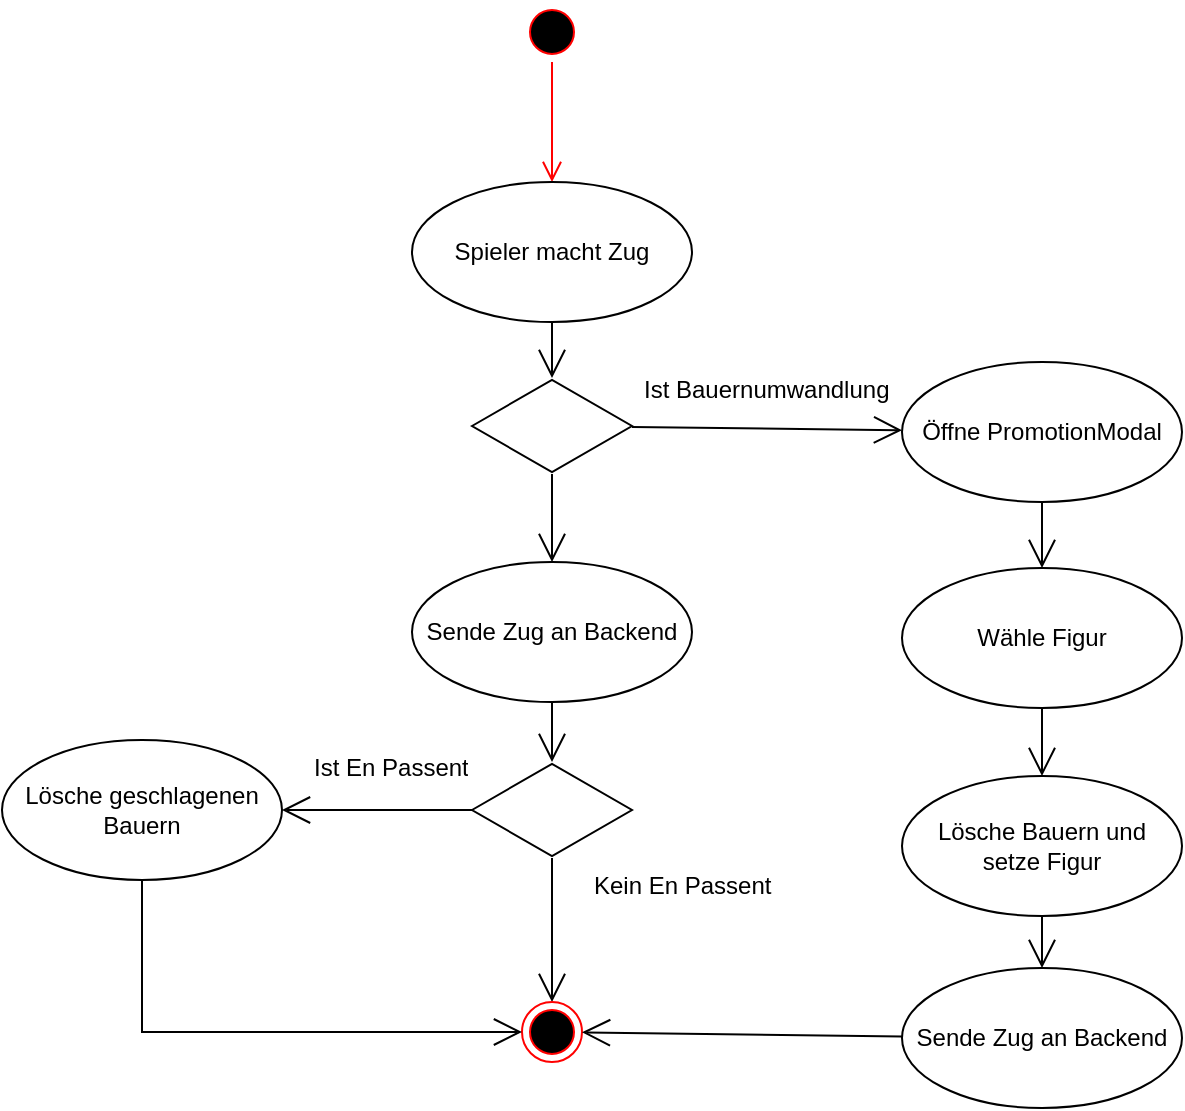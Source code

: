 <mxfile version="21.2.1" type="device">
  <diagram name="Page-1" id="0783ab3e-0a74-02c8-0abd-f7b4e66b4bec">
    <mxGraphModel dx="1313" dy="676" grid="1" gridSize="10" guides="1" tooltips="1" connect="1" arrows="1" fold="1" page="1" pageScale="1" pageWidth="600" pageHeight="570" background="none" math="0" shadow="0">
      <root>
        <mxCell id="0" />
        <mxCell id="1" parent="0" />
        <mxCell id="wbuntGqTaFYtr3KhO8sW-3" value="" style="ellipse;html=1;shape=startState;fillColor=#000000;strokeColor=#ff0000;" vertex="1" parent="1">
          <mxGeometry x="260" y="10" width="30" height="30" as="geometry" />
        </mxCell>
        <mxCell id="wbuntGqTaFYtr3KhO8sW-4" value="" style="edgeStyle=orthogonalEdgeStyle;html=1;verticalAlign=bottom;endArrow=open;endSize=8;strokeColor=#ff0000;rounded=0;" edge="1" source="wbuntGqTaFYtr3KhO8sW-3" parent="1">
          <mxGeometry relative="1" as="geometry">
            <mxPoint x="275" y="100" as="targetPoint" />
          </mxGeometry>
        </mxCell>
        <mxCell id="wbuntGqTaFYtr3KhO8sW-5" value="Spieler macht Zug" style="ellipse;whiteSpace=wrap;html=1;" vertex="1" parent="1">
          <mxGeometry x="205" y="100" width="140" height="70" as="geometry" />
        </mxCell>
        <mxCell id="wbuntGqTaFYtr3KhO8sW-6" value="" style="html=1;whiteSpace=wrap;aspect=fixed;shape=isoRectangle;" vertex="1" parent="1">
          <mxGeometry x="235" y="198" width="80" height="48" as="geometry" />
        </mxCell>
        <mxCell id="wbuntGqTaFYtr3KhO8sW-7" value="" style="endArrow=open;endFill=1;endSize=12;html=1;rounded=0;" edge="1" parent="1" source="wbuntGqTaFYtr3KhO8sW-5" target="wbuntGqTaFYtr3KhO8sW-6">
          <mxGeometry width="160" relative="1" as="geometry">
            <mxPoint x="190" y="250" as="sourcePoint" />
            <mxPoint x="350" y="250" as="targetPoint" />
          </mxGeometry>
        </mxCell>
        <mxCell id="wbuntGqTaFYtr3KhO8sW-11" value="" style="endArrow=open;endFill=1;endSize=12;html=1;rounded=0;" edge="1" parent="1" source="wbuntGqTaFYtr3KhO8sW-6" target="wbuntGqTaFYtr3KhO8sW-13">
          <mxGeometry width="160" relative="1" as="geometry">
            <mxPoint x="440" y="330" as="sourcePoint" />
            <mxPoint x="550" y="255" as="targetPoint" />
          </mxGeometry>
        </mxCell>
        <mxCell id="wbuntGqTaFYtr3KhO8sW-12" value="Ist Bauernumwandlung" style="text;strokeColor=none;fillColor=none;align=left;verticalAlign=top;spacingLeft=4;spacingRight=4;overflow=hidden;rotatable=0;points=[[0,0.5],[1,0.5]];portConstraint=eastwest;whiteSpace=wrap;html=1;" vertex="1" parent="1">
          <mxGeometry x="315" y="190" width="160" height="26" as="geometry" />
        </mxCell>
        <mxCell id="wbuntGqTaFYtr3KhO8sW-13" value="Öffne PromotionModal" style="ellipse;whiteSpace=wrap;html=1;" vertex="1" parent="1">
          <mxGeometry x="450" y="190" width="140" height="70" as="geometry" />
        </mxCell>
        <mxCell id="wbuntGqTaFYtr3KhO8sW-14" value="" style="endArrow=open;endFill=1;endSize=12;html=1;rounded=0;" edge="1" parent="1" source="wbuntGqTaFYtr3KhO8sW-6" target="wbuntGqTaFYtr3KhO8sW-22">
          <mxGeometry width="160" relative="1" as="geometry">
            <mxPoint x="190" y="250" as="sourcePoint" />
            <mxPoint x="275" y="310" as="targetPoint" />
          </mxGeometry>
        </mxCell>
        <mxCell id="wbuntGqTaFYtr3KhO8sW-22" value="Sende Zug an Backend" style="ellipse;whiteSpace=wrap;html=1;" vertex="1" parent="1">
          <mxGeometry x="205" y="290" width="140" height="70" as="geometry" />
        </mxCell>
        <mxCell id="wbuntGqTaFYtr3KhO8sW-25" value="" style="html=1;whiteSpace=wrap;aspect=fixed;shape=isoRectangle;" vertex="1" parent="1">
          <mxGeometry x="235" y="390" width="80" height="48" as="geometry" />
        </mxCell>
        <mxCell id="wbuntGqTaFYtr3KhO8sW-29" value="" style="endArrow=open;endFill=1;endSize=12;html=1;rounded=0;" edge="1" parent="1" source="wbuntGqTaFYtr3KhO8sW-22" target="wbuntGqTaFYtr3KhO8sW-25">
          <mxGeometry width="160" relative="1" as="geometry">
            <mxPoint x="190" y="360" as="sourcePoint" />
            <mxPoint x="350" y="360" as="targetPoint" />
          </mxGeometry>
        </mxCell>
        <mxCell id="wbuntGqTaFYtr3KhO8sW-31" value="" style="endArrow=open;endFill=1;endSize=12;html=1;rounded=0;" edge="1" parent="1" source="wbuntGqTaFYtr3KhO8sW-25" target="wbuntGqTaFYtr3KhO8sW-33">
          <mxGeometry width="160" relative="1" as="geometry">
            <mxPoint x="200" y="480" as="sourcePoint" />
            <mxPoint x="130" y="414" as="targetPoint" />
          </mxGeometry>
        </mxCell>
        <mxCell id="wbuntGqTaFYtr3KhO8sW-32" value="Ist En Passent" style="text;strokeColor=none;fillColor=none;align=left;verticalAlign=top;spacingLeft=4;spacingRight=4;overflow=hidden;rotatable=0;points=[[0,0.5],[1,0.5]];portConstraint=eastwest;whiteSpace=wrap;html=1;" vertex="1" parent="1">
          <mxGeometry x="150" y="379" width="100" height="26" as="geometry" />
        </mxCell>
        <mxCell id="wbuntGqTaFYtr3KhO8sW-33" value="Lösche geschlagenen Bauern" style="ellipse;whiteSpace=wrap;html=1;" vertex="1" parent="1">
          <mxGeometry y="379" width="140" height="70" as="geometry" />
        </mxCell>
        <mxCell id="wbuntGqTaFYtr3KhO8sW-34" value="" style="endArrow=open;endFill=1;endSize=12;html=1;rounded=0;" edge="1" parent="1" source="wbuntGqTaFYtr3KhO8sW-25" target="wbuntGqTaFYtr3KhO8sW-37">
          <mxGeometry width="160" relative="1" as="geometry">
            <mxPoint x="200" y="590" as="sourcePoint" />
            <mxPoint x="275" y="510" as="targetPoint" />
          </mxGeometry>
        </mxCell>
        <mxCell id="wbuntGqTaFYtr3KhO8sW-36" value="Kein En Passent" style="text;strokeColor=none;fillColor=none;align=left;verticalAlign=top;spacingLeft=4;spacingRight=4;overflow=hidden;rotatable=0;points=[[0,0.5],[1,0.5]];portConstraint=eastwest;whiteSpace=wrap;html=1;" vertex="1" parent="1">
          <mxGeometry x="290" y="438" width="100" height="26" as="geometry" />
        </mxCell>
        <mxCell id="wbuntGqTaFYtr3KhO8sW-37" value="" style="ellipse;html=1;shape=endState;fillColor=#000000;strokeColor=#ff0000;" vertex="1" parent="1">
          <mxGeometry x="260" y="510" width="30" height="30" as="geometry" />
        </mxCell>
        <mxCell id="wbuntGqTaFYtr3KhO8sW-38" value="" style="endArrow=open;endFill=1;endSize=12;html=1;rounded=0;" edge="1" parent="1" source="wbuntGqTaFYtr3KhO8sW-33" target="wbuntGqTaFYtr3KhO8sW-37">
          <mxGeometry width="160" relative="1" as="geometry">
            <mxPoint x="200" y="590" as="sourcePoint" />
            <mxPoint x="360" y="590" as="targetPoint" />
            <Array as="points">
              <mxPoint x="70" y="525" />
            </Array>
          </mxGeometry>
        </mxCell>
        <mxCell id="wbuntGqTaFYtr3KhO8sW-39" value="" style="endArrow=open;endFill=1;endSize=12;html=1;rounded=0;" edge="1" parent="1" source="wbuntGqTaFYtr3KhO8sW-13" target="wbuntGqTaFYtr3KhO8sW-40">
          <mxGeometry width="160" relative="1" as="geometry">
            <mxPoint x="180" y="373" as="sourcePoint" />
            <mxPoint x="520" y="333" as="targetPoint" />
          </mxGeometry>
        </mxCell>
        <mxCell id="wbuntGqTaFYtr3KhO8sW-40" value="Wähle Figur" style="ellipse;whiteSpace=wrap;html=1;" vertex="1" parent="1">
          <mxGeometry x="450" y="293" width="140" height="70" as="geometry" />
        </mxCell>
        <mxCell id="wbuntGqTaFYtr3KhO8sW-41" value="" style="endArrow=open;endFill=1;endSize=12;html=1;rounded=0;" edge="1" parent="1" source="wbuntGqTaFYtr3KhO8sW-40" target="wbuntGqTaFYtr3KhO8sW-42">
          <mxGeometry width="160" relative="1" as="geometry">
            <mxPoint x="180" y="373" as="sourcePoint" />
            <mxPoint x="520" y="443" as="targetPoint" />
          </mxGeometry>
        </mxCell>
        <mxCell id="wbuntGqTaFYtr3KhO8sW-42" value="Lösche Bauern und&lt;br&gt;setze Figur" style="ellipse;whiteSpace=wrap;html=1;" vertex="1" parent="1">
          <mxGeometry x="450" y="397" width="140" height="70" as="geometry" />
        </mxCell>
        <mxCell id="wbuntGqTaFYtr3KhO8sW-43" value="" style="endArrow=open;endFill=1;endSize=12;html=1;rounded=0;" edge="1" parent="1" source="wbuntGqTaFYtr3KhO8sW-42" target="wbuntGqTaFYtr3KhO8sW-44">
          <mxGeometry width="160" relative="1" as="geometry">
            <mxPoint x="180" y="363" as="sourcePoint" />
            <mxPoint x="530" y="513" as="targetPoint" />
          </mxGeometry>
        </mxCell>
        <mxCell id="wbuntGqTaFYtr3KhO8sW-44" value="Sende Zug an Backend" style="ellipse;whiteSpace=wrap;html=1;" vertex="1" parent="1">
          <mxGeometry x="450" y="493" width="140" height="70" as="geometry" />
        </mxCell>
        <mxCell id="wbuntGqTaFYtr3KhO8sW-45" value="" style="endArrow=open;endFill=1;endSize=12;html=1;rounded=0;" edge="1" parent="1" source="wbuntGqTaFYtr3KhO8sW-44" target="wbuntGqTaFYtr3KhO8sW-37">
          <mxGeometry width="160" relative="1" as="geometry">
            <mxPoint x="200" y="360" as="sourcePoint" />
            <mxPoint x="360" y="360" as="targetPoint" />
          </mxGeometry>
        </mxCell>
      </root>
    </mxGraphModel>
  </diagram>
</mxfile>
